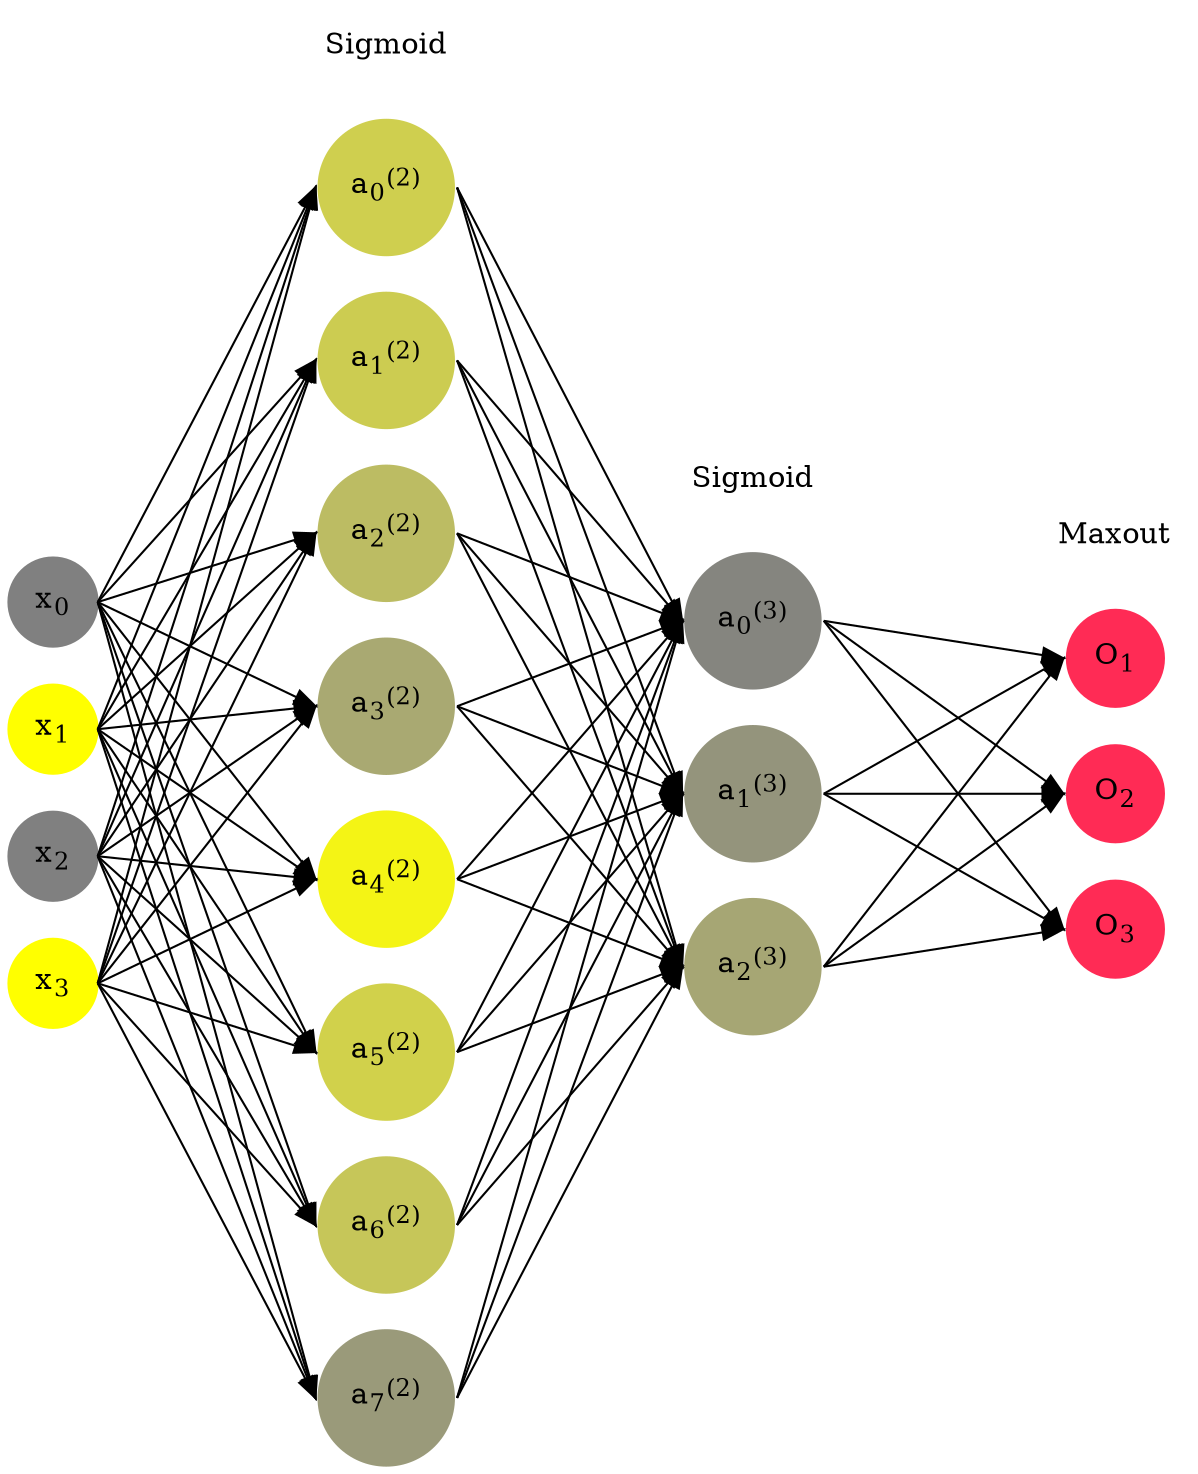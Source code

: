 digraph G {
	rankdir = LR;
	splines=false;
	edge[style=invis];
	ranksep= 1.4;
	{
	node [shape=circle, color="0.1667, 0.0, 0.5", style=filled, fillcolor="0.1667, 0.0, 0.5"];
	x0 [label=<x<sub>0</sub>>];
	}
	{
	node [shape=circle, color="0.1667, 1.0, 1.0", style=filled, fillcolor="0.1667, 1.0, 1.0"];
	x1 [label=<x<sub>1</sub>>];
	}
	{
	node [shape=circle, color="0.1667, 0.0, 0.5", style=filled, fillcolor="0.1667, 0.0, 0.5"];
	x2 [label=<x<sub>2</sub>>];
	}
	{
	node [shape=circle, color="0.1667, 1.0, 1.0", style=filled, fillcolor="0.1667, 1.0, 1.0"];
	x3 [label=<x<sub>3</sub>>];
	}
	{
	node [shape=circle, color="0.1667, 0.618683, 0.809341", style=filled, fillcolor="0.1667, 0.618683, 0.809341"];
	a02 [label=<a<sub>0</sub><sup>(2)</sup>>];
	}
	{
	node [shape=circle, color="0.1667, 0.599777, 0.799888", style=filled, fillcolor="0.1667, 0.599777, 0.799888"];
	a12 [label=<a<sub>1</sub><sup>(2)</sup>>];
	}
	{
	node [shape=circle, color="0.1667, 0.471689, 0.735844", style=filled, fillcolor="0.1667, 0.471689, 0.735844"];
	a22 [label=<a<sub>2</sub><sup>(2)</sup>>];
	}
	{
	node [shape=circle, color="0.1667, 0.326281, 0.663140", style=filled, fillcolor="0.1667, 0.326281, 0.663140"];
	a32 [label=<a<sub>3</sub><sup>(2)</sup>>];
	}
	{
	node [shape=circle, color="0.1667, 0.912902, 0.956451", style=filled, fillcolor="0.1667, 0.912902, 0.956451"];
	a42 [label=<a<sub>4</sub><sup>(2)</sup>>];
	}
	{
	node [shape=circle, color="0.1667, 0.639540, 0.819770", style=filled, fillcolor="0.1667, 0.639540, 0.819770"];
	a52 [label=<a<sub>5</sub><sup>(2)</sup>>];
	}
	{
	node [shape=circle, color="0.1667, 0.551730, 0.775865", style=filled, fillcolor="0.1667, 0.551730, 0.775865"];
	a62 [label=<a<sub>6</sub><sup>(2)</sup>>];
	}
	{
	node [shape=circle, color="0.1667, 0.204631, 0.602315", style=filled, fillcolor="0.1667, 0.204631, 0.602315"];
	a72 [label=<a<sub>7</sub><sup>(2)</sup>>];
	}
	{
	node [shape=circle, color="0.1667, 0.042839, 0.521420", style=filled, fillcolor="0.1667, 0.042839, 0.521420"];
	a03 [label=<a<sub>0</sub><sup>(3)</sup>>];
	}
	{
	node [shape=circle, color="0.1667, 0.159861, 0.579930", style=filled, fillcolor="0.1667, 0.159861, 0.579930"];
	a13 [label=<a<sub>1</sub><sup>(3)</sup>>];
	}
	{
	node [shape=circle, color="0.1667, 0.299625, 0.649813", style=filled, fillcolor="0.1667, 0.299625, 0.649813"];
	a23 [label=<a<sub>2</sub><sup>(3)</sup>>];
	}
	{
	node [shape=circle, color="0.9667, 0.83, 1.0", style=filled, fillcolor="0.9667, 0.83, 1.0"];
	O1 [label=<O<sub>1</sub>>];
	}
	{
	node [shape=circle, color="0.9667, 0.83, 1.0", style=filled, fillcolor="0.9667, 0.83, 1.0"];
	O2 [label=<O<sub>2</sub>>];
	}
	{
	node [shape=circle, color="0.9667, 0.83, 1.0", style=filled, fillcolor="0.9667, 0.83, 1.0"];
	O3 [label=<O<sub>3</sub>>];
	}
	{
	rank=same;
	x0->x1->x2->x3;
	}
	{
	rank=same;
	a02->a12->a22->a32->a42->a52->a62->a72;
	}
	{
	rank=same;
	a03->a13->a23;
	}
	{
	rank=same;
	O1->O2->O3;
	}
	l1 [shape=plaintext,label="Sigmoid"];
	l1->a02;
	{rank=same; l1;a02};
	l2 [shape=plaintext,label="Sigmoid"];
	l2->a03;
	{rank=same; l2;a03};
	l3 [shape=plaintext,label="Maxout"];
	l3->O1;
	{rank=same; l3;O1};
edge[style=solid, tailport=e, headport=w];
	{x0;x1;x2;x3} -> {a02;a12;a22;a32;a42;a52;a62;a72};
	{a02;a12;a22;a32;a42;a52;a62;a72} -> {a03;a13;a23};
	{a03;a13;a23} -> {O1,O2,O3};
}